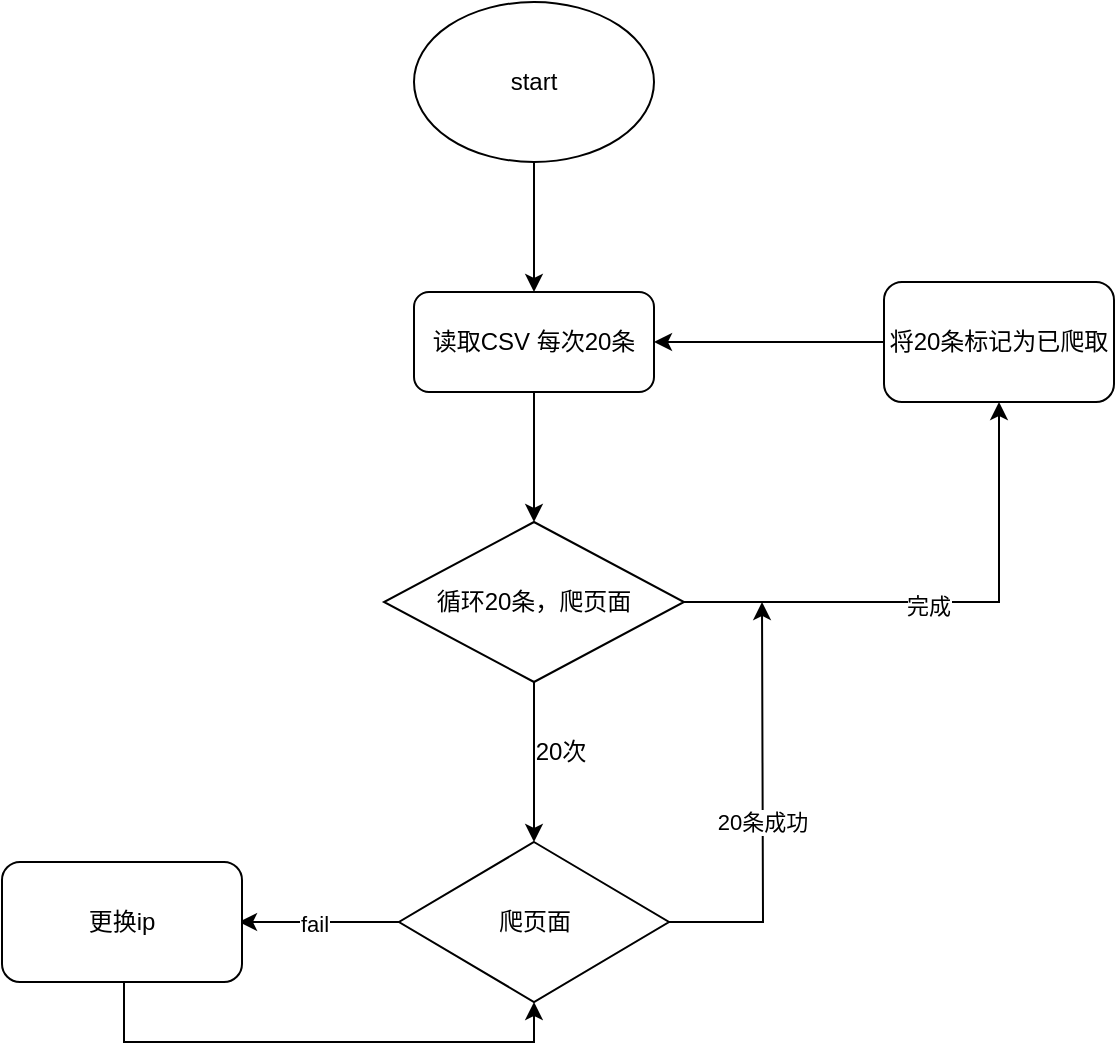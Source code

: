 <mxfile version="13.1.3">
    <diagram id="6hGFLwfOUW9BJ-s0fimq" name="Page-1">
        <mxGraphModel dx="668" dy="703" grid="1" gridSize="10" guides="1" tooltips="1" connect="1" arrows="1" fold="1" page="1" pageScale="1" pageWidth="827" pageHeight="1169" math="0" shadow="0">
            <root>
                <mxCell id="0"/>
                <mxCell id="1" parent="0"/>
                <mxCell id="26" style="edgeStyle=orthogonalEdgeStyle;rounded=0;orthogonalLoop=1;jettySize=auto;html=1;entryX=0.5;entryY=0;entryDx=0;entryDy=0;" edge="1" parent="1" source="2" target="3">
                    <mxGeometry relative="1" as="geometry"/>
                </mxCell>
                <mxCell id="2" value="start&lt;br&gt;" style="ellipse;whiteSpace=wrap;html=1;" vertex="1" parent="1">
                    <mxGeometry x="226" y="70" width="120" height="80" as="geometry"/>
                </mxCell>
                <mxCell id="19" style="edgeStyle=orthogonalEdgeStyle;rounded=0;orthogonalLoop=1;jettySize=auto;html=1;entryX=0.5;entryY=0;entryDx=0;entryDy=0;" edge="1" parent="1" source="3" target="12">
                    <mxGeometry relative="1" as="geometry"/>
                </mxCell>
                <mxCell id="3" value="读取CSV 每次20条" style="rounded=1;whiteSpace=wrap;html=1;" vertex="1" parent="1">
                    <mxGeometry x="226" y="215" width="120" height="50" as="geometry"/>
                </mxCell>
                <mxCell id="7" value="" style="edgeStyle=orthogonalEdgeStyle;rounded=0;orthogonalLoop=1;jettySize=auto;html=1;entryX=0.5;entryY=0;entryDx=0;entryDy=0;" edge="1" parent="1" target="8">
                    <mxGeometry relative="1" as="geometry">
                        <mxPoint x="361" y="370" as="sourcePoint"/>
                    </mxGeometry>
                </mxCell>
                <mxCell id="10" value="" style="edgeStyle=orthogonalEdgeStyle;rounded=0;orthogonalLoop=1;jettySize=auto;html=1;" edge="1" parent="1" source="8">
                    <mxGeometry relative="1" as="geometry">
                        <mxPoint x="400" y="370" as="targetPoint"/>
                    </mxGeometry>
                </mxCell>
                <mxCell id="11" value="20条成功" style="edgeLabel;html=1;align=center;verticalAlign=middle;resizable=0;points=[];" vertex="1" connectable="0" parent="10">
                    <mxGeometry x="-0.058" y="1" relative="1" as="geometry">
                        <mxPoint as="offset"/>
                    </mxGeometry>
                </mxCell>
                <mxCell id="22" value="" style="edgeStyle=orthogonalEdgeStyle;rounded=0;orthogonalLoop=1;jettySize=auto;html=1;" edge="1" parent="1" source="8">
                    <mxGeometry relative="1" as="geometry">
                        <mxPoint x="138.5" y="530" as="targetPoint"/>
                    </mxGeometry>
                </mxCell>
                <mxCell id="23" value="fail" style="edgeLabel;html=1;align=center;verticalAlign=middle;resizable=0;points=[];" vertex="1" connectable="0" parent="22">
                    <mxGeometry x="0.067" relative="1" as="geometry">
                        <mxPoint as="offset"/>
                    </mxGeometry>
                </mxCell>
                <mxCell id="8" value="爬页面" style="rhombus;whiteSpace=wrap;html=1;" vertex="1" parent="1">
                    <mxGeometry x="218.5" y="490" width="135" height="80" as="geometry"/>
                </mxCell>
                <mxCell id="15" value="" style="edgeStyle=orthogonalEdgeStyle;rounded=0;orthogonalLoop=1;jettySize=auto;html=1;entryX=0.5;entryY=1;entryDx=0;entryDy=0;" edge="1" parent="1" source="12" target="17">
                    <mxGeometry relative="1" as="geometry">
                        <mxPoint x="441" y="370" as="targetPoint"/>
                    </mxGeometry>
                </mxCell>
                <mxCell id="16" value="完成" style="edgeLabel;html=1;align=center;verticalAlign=middle;resizable=0;points=[];" vertex="1" connectable="0" parent="15">
                    <mxGeometry x="-0.058" y="-2" relative="1" as="geometry">
                        <mxPoint as="offset"/>
                    </mxGeometry>
                </mxCell>
                <mxCell id="12" value="&lt;span&gt;循环20条，爬页面&lt;/span&gt;" style="rhombus;whiteSpace=wrap;html=1;" vertex="1" parent="1">
                    <mxGeometry x="211" y="330" width="150" height="80" as="geometry"/>
                </mxCell>
                <mxCell id="18" style="edgeStyle=orthogonalEdgeStyle;rounded=0;orthogonalLoop=1;jettySize=auto;html=1;entryX=1;entryY=0.5;entryDx=0;entryDy=0;" edge="1" parent="1" source="17" target="3">
                    <mxGeometry relative="1" as="geometry"/>
                </mxCell>
                <mxCell id="17" value="将20条标记为已爬取" style="rounded=1;whiteSpace=wrap;html=1;" vertex="1" parent="1">
                    <mxGeometry x="461" y="210" width="115" height="60" as="geometry"/>
                </mxCell>
                <mxCell id="20" value="20次" style="text;html=1;align=center;verticalAlign=middle;resizable=0;points=[];autosize=1;" vertex="1" parent="1">
                    <mxGeometry x="279" y="435" width="40" height="20" as="geometry"/>
                </mxCell>
                <mxCell id="25" style="edgeStyle=orthogonalEdgeStyle;rounded=0;orthogonalLoop=1;jettySize=auto;html=1;entryX=0.5;entryY=1;entryDx=0;entryDy=0;" edge="1" parent="1" target="8">
                    <mxGeometry relative="1" as="geometry">
                        <mxPoint x="81" y="690" as="targetPoint"/>
                        <mxPoint x="81" y="560" as="sourcePoint"/>
                        <Array as="points">
                            <mxPoint x="81" y="590"/>
                            <mxPoint x="286" y="590"/>
                        </Array>
                    </mxGeometry>
                </mxCell>
                <mxCell id="24" value="更换ip" style="rounded=1;whiteSpace=wrap;html=1;" vertex="1" parent="1">
                    <mxGeometry x="20" y="500" width="120" height="60" as="geometry"/>
                </mxCell>
            </root>
        </mxGraphModel>
    </diagram>
</mxfile>
